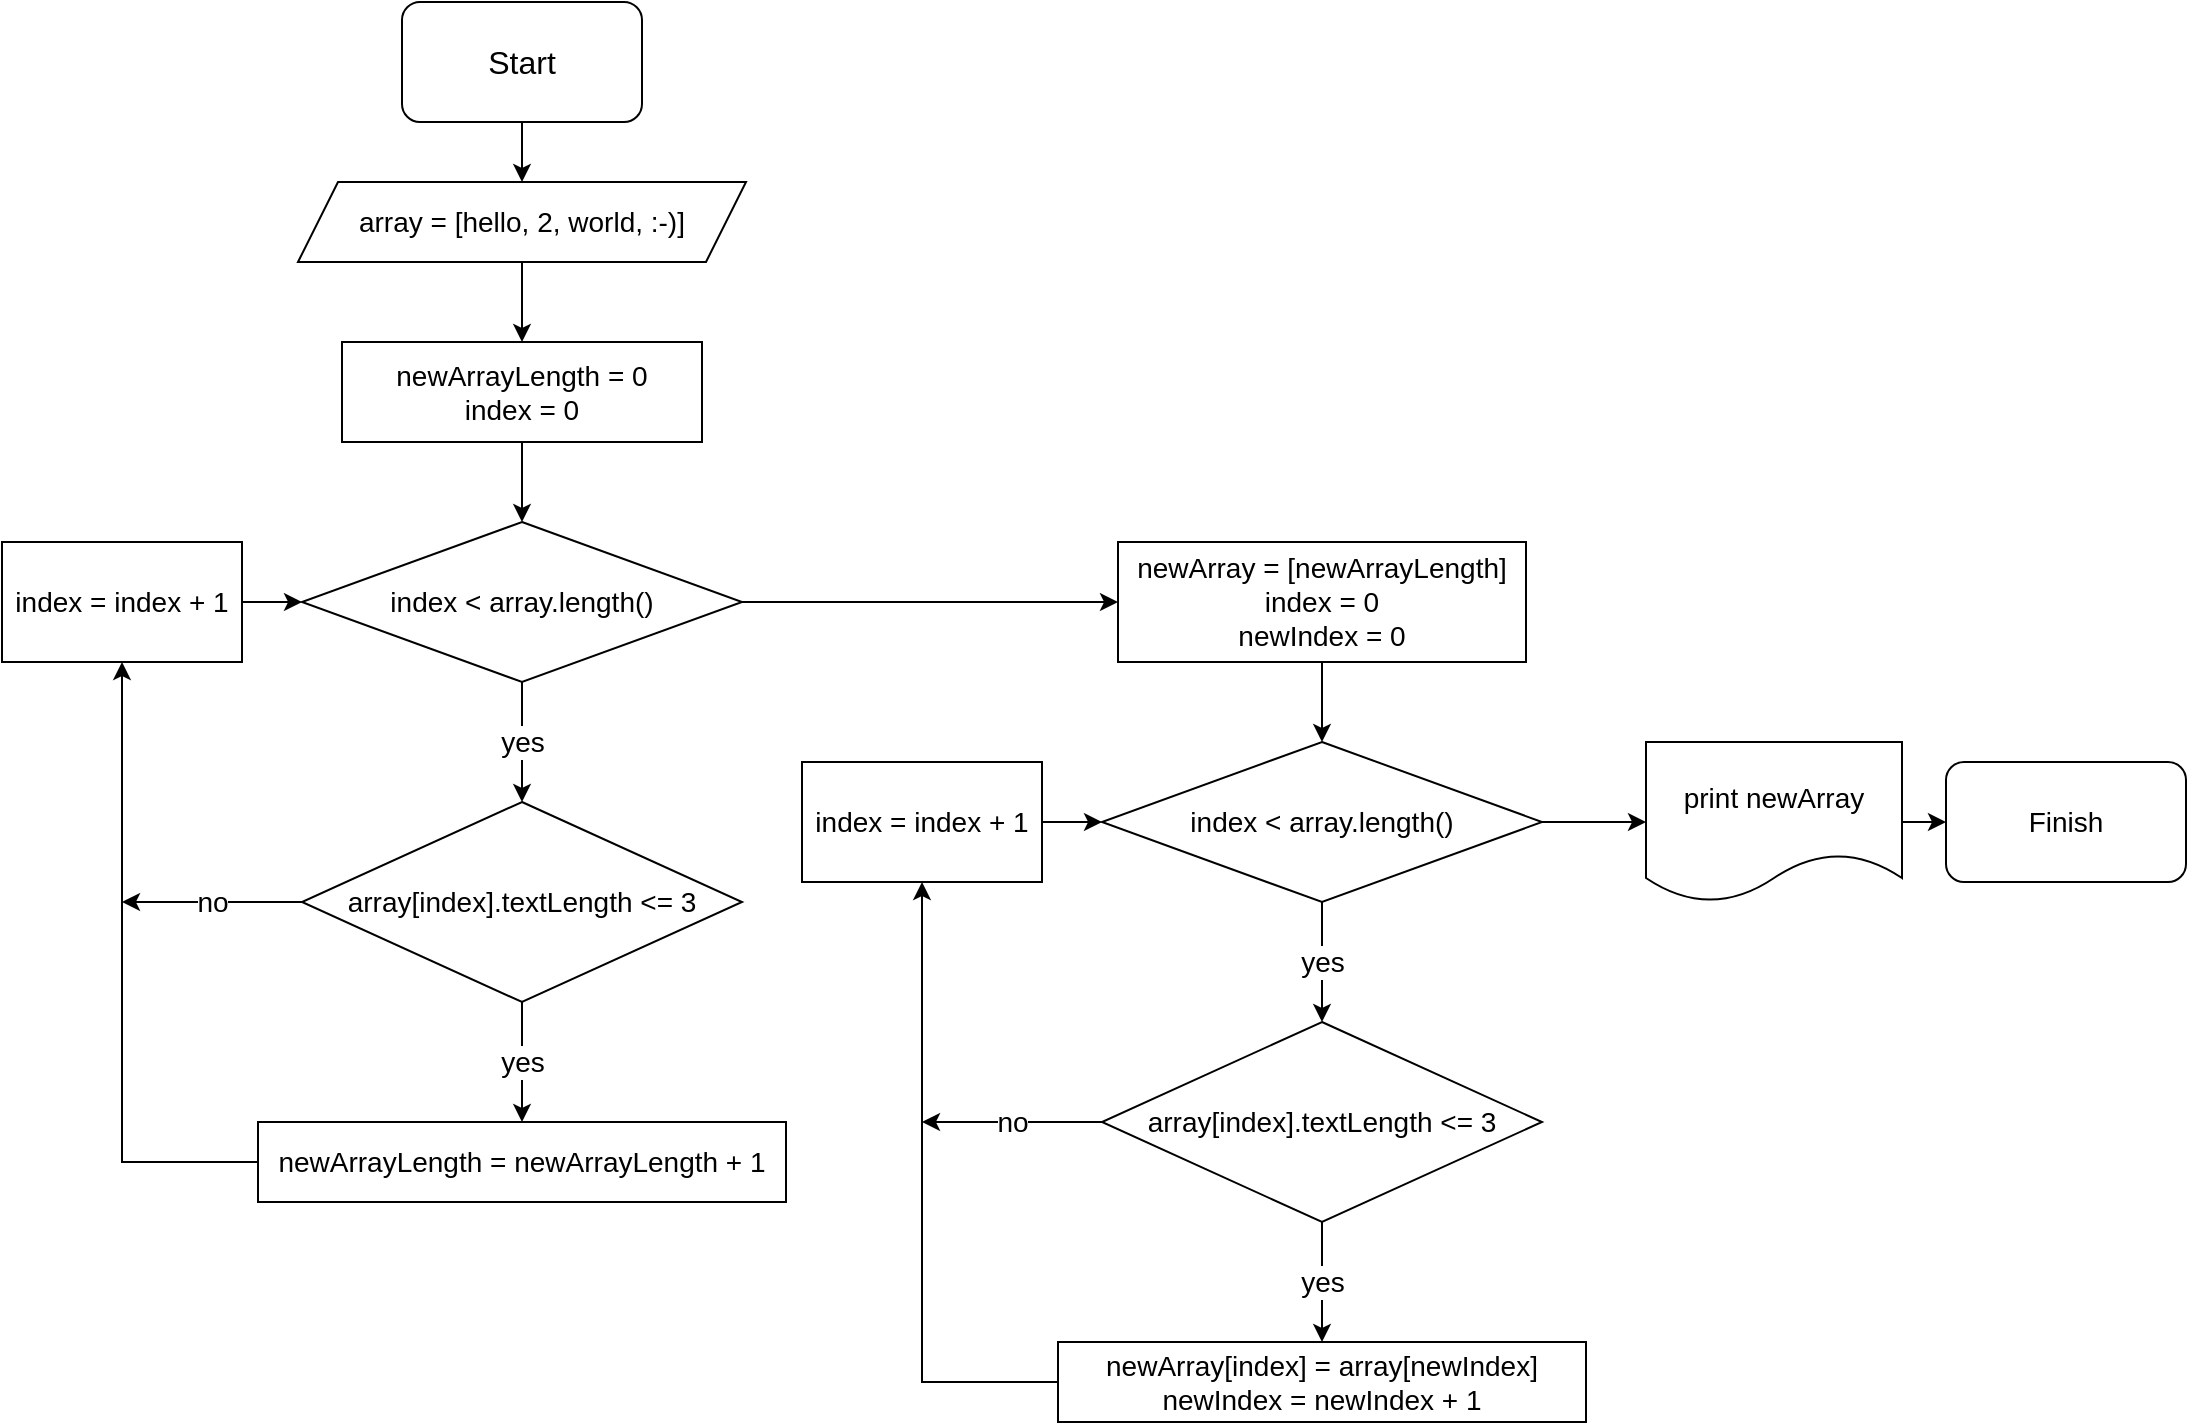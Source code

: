 <mxfile version="20.7.4" type="device" pages="2"><diagram id="hk1cryQzLbto4HvVPPs5" name="Вариант1"><mxGraphModel dx="1418" dy="828" grid="1" gridSize="10" guides="1" tooltips="1" connect="1" arrows="1" fold="1" page="1" pageScale="1" pageWidth="827" pageHeight="1169" math="0" shadow="0"><root><mxCell id="0"/><mxCell id="1" parent="0"/><mxCell id="R6Uuq5uCoWVeaDO0tp6i-1" value="" style="edgeStyle=orthogonalEdgeStyle;rounded=0;orthogonalLoop=1;jettySize=auto;html=1;" parent="1" source="R6Uuq5uCoWVeaDO0tp6i-2" target="R6Uuq5uCoWVeaDO0tp6i-4" edge="1"><mxGeometry relative="1" as="geometry"/></mxCell><mxCell id="R6Uuq5uCoWVeaDO0tp6i-2" value="&lt;font size=&quot;3&quot;&gt;Start&lt;/font&gt;" style="rounded=1;whiteSpace=wrap;html=1;fontSize=18;" parent="1" vertex="1"><mxGeometry x="218" y="50" width="120" height="60" as="geometry"/></mxCell><mxCell id="R6Uuq5uCoWVeaDO0tp6i-3" value="" style="edgeStyle=orthogonalEdgeStyle;rounded=0;orthogonalLoop=1;jettySize=auto;html=1;" parent="1" source="R6Uuq5uCoWVeaDO0tp6i-4" target="R6Uuq5uCoWVeaDO0tp6i-6" edge="1"><mxGeometry relative="1" as="geometry"/></mxCell><mxCell id="R6Uuq5uCoWVeaDO0tp6i-4" value="array = [hello, 2, world, :-)]" style="shape=parallelogram;perimeter=parallelogramPerimeter;whiteSpace=wrap;html=1;fixedSize=1;fontSize=14;" parent="1" vertex="1"><mxGeometry x="166" y="140" width="224" height="40" as="geometry"/></mxCell><mxCell id="R6Uuq5uCoWVeaDO0tp6i-5" value="" style="edgeStyle=orthogonalEdgeStyle;rounded=0;orthogonalLoop=1;jettySize=auto;html=1;fontSize=14;" parent="1" source="R6Uuq5uCoWVeaDO0tp6i-6" target="R6Uuq5uCoWVeaDO0tp6i-9" edge="1"><mxGeometry relative="1" as="geometry"/></mxCell><mxCell id="R6Uuq5uCoWVeaDO0tp6i-6" value="newArrayLength = 0&lt;br&gt;index = 0" style="rounded=0;whiteSpace=wrap;html=1;fontSize=14;" parent="1" vertex="1"><mxGeometry x="188" y="220" width="180" height="50" as="geometry"/></mxCell><mxCell id="R6Uuq5uCoWVeaDO0tp6i-7" value="yes" style="edgeStyle=orthogonalEdgeStyle;rounded=0;orthogonalLoop=1;jettySize=auto;html=1;fontSize=14;" parent="1" source="R6Uuq5uCoWVeaDO0tp6i-9" target="R6Uuq5uCoWVeaDO0tp6i-12" edge="1"><mxGeometry relative="1" as="geometry"/></mxCell><mxCell id="lBhr0FnDrxF6IhZnAjn5-13" style="edgeStyle=orthogonalEdgeStyle;rounded=0;orthogonalLoop=1;jettySize=auto;html=1;entryX=0;entryY=0.5;entryDx=0;entryDy=0;" parent="1" source="R6Uuq5uCoWVeaDO0tp6i-9" target="lBhr0FnDrxF6IhZnAjn5-11" edge="1"><mxGeometry relative="1" as="geometry"/></mxCell><mxCell id="R6Uuq5uCoWVeaDO0tp6i-9" value="index &amp;lt; array.length()" style="rhombus;whiteSpace=wrap;html=1;fontSize=14;" parent="1" vertex="1"><mxGeometry x="168" y="310" width="220" height="80" as="geometry"/></mxCell><mxCell id="R6Uuq5uCoWVeaDO0tp6i-10" value="yes" style="edgeStyle=orthogonalEdgeStyle;rounded=0;orthogonalLoop=1;jettySize=auto;html=1;fontSize=14;" parent="1" source="R6Uuq5uCoWVeaDO0tp6i-12" target="R6Uuq5uCoWVeaDO0tp6i-16" edge="1"><mxGeometry relative="1" as="geometry"/></mxCell><mxCell id="R6Uuq5uCoWVeaDO0tp6i-11" value="no" style="edgeStyle=orthogonalEdgeStyle;rounded=0;orthogonalLoop=1;jettySize=auto;html=1;fontSize=14;" parent="1" source="R6Uuq5uCoWVeaDO0tp6i-12" edge="1"><mxGeometry relative="1" as="geometry"><mxPoint x="78" y="500" as="targetPoint"/></mxGeometry></mxCell><mxCell id="R6Uuq5uCoWVeaDO0tp6i-12" value="array[index].textLength &amp;lt;= 3" style="rhombus;whiteSpace=wrap;html=1;fontSize=14;" parent="1" vertex="1"><mxGeometry x="168" y="450" width="220" height="100" as="geometry"/></mxCell><mxCell id="R6Uuq5uCoWVeaDO0tp6i-13" value="" style="edgeStyle=orthogonalEdgeStyle;rounded=0;orthogonalLoop=1;jettySize=auto;html=1;fontSize=14;" parent="1" source="R6Uuq5uCoWVeaDO0tp6i-14" target="R6Uuq5uCoWVeaDO0tp6i-9" edge="1"><mxGeometry relative="1" as="geometry"/></mxCell><mxCell id="R6Uuq5uCoWVeaDO0tp6i-14" value="index = index + 1" style="rounded=0;whiteSpace=wrap;html=1;fontSize=14;" parent="1" vertex="1"><mxGeometry x="18" y="320" width="120" height="60" as="geometry"/></mxCell><mxCell id="R6Uuq5uCoWVeaDO0tp6i-15" style="edgeStyle=orthogonalEdgeStyle;rounded=0;orthogonalLoop=1;jettySize=auto;html=1;entryX=0.5;entryY=1;entryDx=0;entryDy=0;fontSize=14;" parent="1" source="R6Uuq5uCoWVeaDO0tp6i-16" target="R6Uuq5uCoWVeaDO0tp6i-14" edge="1"><mxGeometry relative="1" as="geometry"/></mxCell><mxCell id="R6Uuq5uCoWVeaDO0tp6i-16" value="newArrayLength = newArrayLength + 1" style="rounded=0;whiteSpace=wrap;html=1;fontSize=14;" parent="1" vertex="1"><mxGeometry x="146" y="610" width="264" height="40" as="geometry"/></mxCell><mxCell id="R6Uuq5uCoWVeaDO0tp6i-17" value="" style="edgeStyle=orthogonalEdgeStyle;rounded=0;orthogonalLoop=1;jettySize=auto;html=1;fontSize=14;" parent="1" source="R6Uuq5uCoWVeaDO0tp6i-18" target="R6Uuq5uCoWVeaDO0tp6i-19" edge="1"><mxGeometry relative="1" as="geometry"/></mxCell><mxCell id="R6Uuq5uCoWVeaDO0tp6i-18" value="print newArray" style="shape=document;whiteSpace=wrap;html=1;boundedLbl=1;fontSize=14;" parent="1" vertex="1"><mxGeometry x="840" y="420" width="128" height="80" as="geometry"/></mxCell><mxCell id="R6Uuq5uCoWVeaDO0tp6i-19" value="Finish" style="rounded=1;whiteSpace=wrap;html=1;fontSize=14;" parent="1" vertex="1"><mxGeometry x="990" y="430" width="120" height="60" as="geometry"/></mxCell><mxCell id="lBhr0FnDrxF6IhZnAjn5-1" value="yes" style="edgeStyle=orthogonalEdgeStyle;rounded=0;orthogonalLoop=1;jettySize=auto;html=1;fontSize=14;" parent="1" source="lBhr0FnDrxF6IhZnAjn5-2" target="lBhr0FnDrxF6IhZnAjn5-5" edge="1"><mxGeometry relative="1" as="geometry"/></mxCell><mxCell id="MJHkGGrbvkRr-IFQk2al-1" value="" style="edgeStyle=orthogonalEdgeStyle;rounded=0;orthogonalLoop=1;jettySize=auto;html=1;" parent="1" source="lBhr0FnDrxF6IhZnAjn5-2" target="R6Uuq5uCoWVeaDO0tp6i-18" edge="1"><mxGeometry relative="1" as="geometry"/></mxCell><mxCell id="lBhr0FnDrxF6IhZnAjn5-2" value="index &amp;lt; array.length()" style="rhombus;whiteSpace=wrap;html=1;fontSize=14;" parent="1" vertex="1"><mxGeometry x="568" y="420" width="220" height="80" as="geometry"/></mxCell><mxCell id="lBhr0FnDrxF6IhZnAjn5-3" value="yes" style="edgeStyle=orthogonalEdgeStyle;rounded=0;orthogonalLoop=1;jettySize=auto;html=1;fontSize=14;" parent="1" source="lBhr0FnDrxF6IhZnAjn5-5" target="lBhr0FnDrxF6IhZnAjn5-9" edge="1"><mxGeometry relative="1" as="geometry"/></mxCell><mxCell id="lBhr0FnDrxF6IhZnAjn5-4" value="no" style="edgeStyle=orthogonalEdgeStyle;rounded=0;orthogonalLoop=1;jettySize=auto;html=1;fontSize=14;" parent="1" source="lBhr0FnDrxF6IhZnAjn5-5" edge="1"><mxGeometry relative="1" as="geometry"><mxPoint x="478" y="610" as="targetPoint"/></mxGeometry></mxCell><mxCell id="lBhr0FnDrxF6IhZnAjn5-5" value="array[index].textLength &amp;lt;= 3" style="rhombus;whiteSpace=wrap;html=1;fontSize=14;" parent="1" vertex="1"><mxGeometry x="568" y="560" width="220" height="100" as="geometry"/></mxCell><mxCell id="lBhr0FnDrxF6IhZnAjn5-6" value="" style="edgeStyle=orthogonalEdgeStyle;rounded=0;orthogonalLoop=1;jettySize=auto;html=1;fontSize=14;" parent="1" source="lBhr0FnDrxF6IhZnAjn5-7" target="lBhr0FnDrxF6IhZnAjn5-2" edge="1"><mxGeometry relative="1" as="geometry"/></mxCell><mxCell id="lBhr0FnDrxF6IhZnAjn5-7" value="index = index + 1" style="rounded=0;whiteSpace=wrap;html=1;fontSize=14;" parent="1" vertex="1"><mxGeometry x="418" y="430" width="120" height="60" as="geometry"/></mxCell><mxCell id="lBhr0FnDrxF6IhZnAjn5-8" style="edgeStyle=orthogonalEdgeStyle;rounded=0;orthogonalLoop=1;jettySize=auto;html=1;entryX=0.5;entryY=1;entryDx=0;entryDy=0;fontSize=14;" parent="1" source="lBhr0FnDrxF6IhZnAjn5-9" target="lBhr0FnDrxF6IhZnAjn5-7" edge="1"><mxGeometry relative="1" as="geometry"/></mxCell><mxCell id="lBhr0FnDrxF6IhZnAjn5-9" value="newArray[index] = array[newIndex]&lt;br&gt;newIndex = newIndex + 1" style="rounded=0;whiteSpace=wrap;html=1;fontSize=14;" parent="1" vertex="1"><mxGeometry x="546" y="720" width="264" height="40" as="geometry"/></mxCell><mxCell id="lBhr0FnDrxF6IhZnAjn5-10" value="" style="edgeStyle=orthogonalEdgeStyle;rounded=0;orthogonalLoop=1;jettySize=auto;html=1;fontSize=14;" parent="1" source="lBhr0FnDrxF6IhZnAjn5-11" edge="1"><mxGeometry relative="1" as="geometry"><mxPoint x="678" y="420" as="targetPoint"/></mxGeometry></mxCell><mxCell id="lBhr0FnDrxF6IhZnAjn5-11" value="newArray = [newArrayLength]&lt;br&gt;index = 0&lt;br&gt;newIndex = 0" style="rounded=0;whiteSpace=wrap;html=1;fontSize=14;" parent="1" vertex="1"><mxGeometry x="576" y="320" width="204" height="60" as="geometry"/></mxCell></root></mxGraphModel></diagram><diagram id="f2TLK_AmtRny-Q30mMNw" name="Вариант2"><mxGraphModel dx="1418" dy="828" grid="1" gridSize="10" guides="1" tooltips="1" connect="1" arrows="1" fold="1" page="1" pageScale="1" pageWidth="827" pageHeight="1169" math="0" shadow="0"><root><mxCell id="0"/><mxCell id="1" parent="0"/><mxCell id="v2Sq8ADRLTxbnzQIfVD9-14" value="" style="edgeStyle=orthogonalEdgeStyle;rounded=0;orthogonalLoop=1;jettySize=auto;html=1;" parent="1" source="v2Sq8ADRLTxbnzQIfVD9-1" target="v2Sq8ADRLTxbnzQIfVD9-2" edge="1"><mxGeometry relative="1" as="geometry"/></mxCell><mxCell id="v2Sq8ADRLTxbnzQIfVD9-1" value="&lt;font size=&quot;3&quot;&gt;Start&lt;/font&gt;" style="rounded=1;whiteSpace=wrap;html=1;fontSize=18;" parent="1" vertex="1"><mxGeometry x="278" y="60" width="120" height="60" as="geometry"/></mxCell><mxCell id="v2Sq8ADRLTxbnzQIfVD9-15" value="" style="edgeStyle=orthogonalEdgeStyle;rounded=0;orthogonalLoop=1;jettySize=auto;html=1;" parent="1" source="v2Sq8ADRLTxbnzQIfVD9-2" target="v2Sq8ADRLTxbnzQIfVD9-4" edge="1"><mxGeometry relative="1" as="geometry"/></mxCell><mxCell id="v2Sq8ADRLTxbnzQIfVD9-2" value="array = [hello, 2, world, :-)]&lt;br&gt;newArray = arrayEmpty[array.length]" style="shape=parallelogram;perimeter=parallelogramPerimeter;whiteSpace=wrap;html=1;fixedSize=1;fontSize=14;" parent="1" vertex="1"><mxGeometry x="198" y="150" width="280" height="60" as="geometry"/></mxCell><mxCell id="v2Sq8ADRLTxbnzQIfVD9-3" value="" style="edgeStyle=orthogonalEdgeStyle;rounded=0;orthogonalLoop=1;jettySize=auto;html=1;fontSize=14;" parent="1" source="v2Sq8ADRLTxbnzQIfVD9-4" target="v2Sq8ADRLTxbnzQIfVD9-6" edge="1"><mxGeometry relative="1" as="geometry"/></mxCell><mxCell id="v2Sq8ADRLTxbnzQIfVD9-4" value="index = 0" style="rounded=0;whiteSpace=wrap;html=1;fontSize=14;" parent="1" vertex="1"><mxGeometry x="248" y="240" width="180" height="40" as="geometry"/></mxCell><mxCell id="v2Sq8ADRLTxbnzQIfVD9-5" value="yes" style="edgeStyle=orthogonalEdgeStyle;rounded=0;orthogonalLoop=1;jettySize=auto;html=1;fontSize=14;" parent="1" source="v2Sq8ADRLTxbnzQIfVD9-6" target="v2Sq8ADRLTxbnzQIfVD9-9" edge="1"><mxGeometry relative="1" as="geometry"/></mxCell><mxCell id="v2Sq8ADRLTxbnzQIfVD9-19" value="" style="edgeStyle=orthogonalEdgeStyle;rounded=0;orthogonalLoop=1;jettySize=auto;html=1;" parent="1" source="v2Sq8ADRLTxbnzQIfVD9-6" target="v2Sq8ADRLTxbnzQIfVD9-17" edge="1"><mxGeometry relative="1" as="geometry"/></mxCell><mxCell id="v2Sq8ADRLTxbnzQIfVD9-6" value="index &amp;lt; array.length()" style="rhombus;whiteSpace=wrap;html=1;fontSize=14;" parent="1" vertex="1"><mxGeometry x="228" y="320" width="220" height="80" as="geometry"/></mxCell><mxCell id="v2Sq8ADRLTxbnzQIfVD9-7" value="yes" style="edgeStyle=orthogonalEdgeStyle;rounded=0;orthogonalLoop=1;jettySize=auto;html=1;fontSize=14;" parent="1" source="v2Sq8ADRLTxbnzQIfVD9-9" target="v2Sq8ADRLTxbnzQIfVD9-13" edge="1"><mxGeometry relative="1" as="geometry"/></mxCell><mxCell id="v2Sq8ADRLTxbnzQIfVD9-8" value="no" style="edgeStyle=orthogonalEdgeStyle;rounded=0;orthogonalLoop=1;jettySize=auto;html=1;fontSize=14;" parent="1" source="v2Sq8ADRLTxbnzQIfVD9-9" edge="1"><mxGeometry relative="1" as="geometry"><mxPoint x="138" y="510" as="targetPoint"/></mxGeometry></mxCell><mxCell id="v2Sq8ADRLTxbnzQIfVD9-9" value="array[index].textLength &amp;lt;= 3" style="rhombus;whiteSpace=wrap;html=1;fontSize=14;" parent="1" vertex="1"><mxGeometry x="228" y="460" width="220" height="100" as="geometry"/></mxCell><mxCell id="v2Sq8ADRLTxbnzQIfVD9-10" value="" style="edgeStyle=orthogonalEdgeStyle;rounded=0;orthogonalLoop=1;jettySize=auto;html=1;fontSize=14;" parent="1" source="v2Sq8ADRLTxbnzQIfVD9-11" target="v2Sq8ADRLTxbnzQIfVD9-6" edge="1"><mxGeometry relative="1" as="geometry"/></mxCell><mxCell id="v2Sq8ADRLTxbnzQIfVD9-11" value="index = index + 1" style="rounded=0;whiteSpace=wrap;html=1;fontSize=14;" parent="1" vertex="1"><mxGeometry x="78" y="330" width="120" height="60" as="geometry"/></mxCell><mxCell id="v2Sq8ADRLTxbnzQIfVD9-12" style="edgeStyle=orthogonalEdgeStyle;rounded=0;orthogonalLoop=1;jettySize=auto;html=1;entryX=0.5;entryY=1;entryDx=0;entryDy=0;fontSize=14;" parent="1" source="v2Sq8ADRLTxbnzQIfVD9-13" target="v2Sq8ADRLTxbnzQIfVD9-11" edge="1"><mxGeometry relative="1" as="geometry"/></mxCell><mxCell id="v2Sq8ADRLTxbnzQIfVD9-13" value="newArray[index] = array[index]" style="rounded=0;whiteSpace=wrap;html=1;fontSize=14;" parent="1" vertex="1"><mxGeometry x="238" y="620" width="200" height="40" as="geometry"/></mxCell><mxCell id="v2Sq8ADRLTxbnzQIfVD9-16" value="" style="edgeStyle=orthogonalEdgeStyle;rounded=0;orthogonalLoop=1;jettySize=auto;html=1;fontSize=14;" parent="1" source="v2Sq8ADRLTxbnzQIfVD9-17" target="v2Sq8ADRLTxbnzQIfVD9-18" edge="1"><mxGeometry relative="1" as="geometry"/></mxCell><mxCell id="v2Sq8ADRLTxbnzQIfVD9-17" value="print unempty cells of newArray" style="shape=document;whiteSpace=wrap;html=1;boundedLbl=1;fontSize=14;" parent="1" vertex="1"><mxGeometry x="480" y="320" width="128" height="80" as="geometry"/></mxCell><mxCell id="v2Sq8ADRLTxbnzQIfVD9-18" value="Finish" style="rounded=1;whiteSpace=wrap;html=1;fontSize=14;" parent="1" vertex="1"><mxGeometry x="630" y="330" width="120" height="60" as="geometry"/></mxCell></root></mxGraphModel></diagram></mxfile>